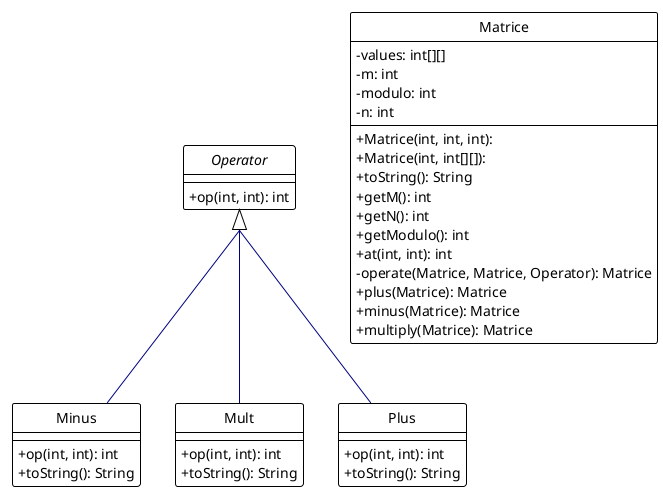 @startuml

skinparam classAttributeIconSize 0
hide circle

!theme plain
top to bottom direction
skinparam groupInheritance 2

class Minus {
  + op(int, int): int
  + toString(): String
}
class Mult {
  + op(int, int): int
  + toString(): String
}
class Plus {
  + op(int, int): int
  + toString(): String
}
abstract class Operator {
  + op(int, int): int
}
class Matrice {
  + Matrice(int, int, int):
  + Matrice(int, int[][]):
  - values: int[][]
  - m: int
  - modulo: int
  - n: int
  + toString(): String
  + getM(): int
  + getN(): int
  + getModulo(): int
  + at(int, int): int
  - operate(Matrice, Matrice, Operator): Matrice
  + plus(Matrice): Matrice
  + minus(Matrice): Matrice
  + multiply(Matrice): Matrice
}

Operator     <|-[#000082,plain]-  Plus
Operator     <|-[#000082,plain]-  Minus
Operator     <|-[#000082,plain]-  Mult

@enduml
